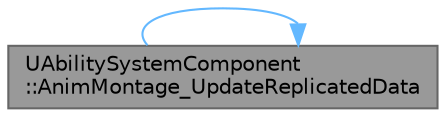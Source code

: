 digraph "UAbilitySystemComponent::AnimMontage_UpdateReplicatedData"
{
 // INTERACTIVE_SVG=YES
 // LATEX_PDF_SIZE
  bgcolor="transparent";
  edge [fontname=Helvetica,fontsize=10,labelfontname=Helvetica,labelfontsize=10];
  node [fontname=Helvetica,fontsize=10,shape=box,height=0.2,width=0.4];
  rankdir="LR";
  Node1 [id="Node000001",label="UAbilitySystemComponent\l::AnimMontage_UpdateReplicatedData",height=0.2,width=0.4,color="gray40", fillcolor="grey60", style="filled", fontcolor="black",tooltip="Copy LocalAnimMontageInfo into RepAnimMontageInfo."];
  Node1 -> Node1 [id="edge1_Node000001_Node000001",color="steelblue1",style="solid",tooltip=" "];
}
